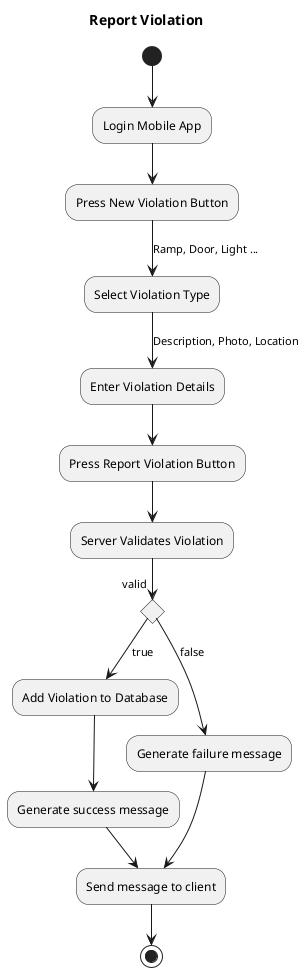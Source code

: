 @startuml

title Report Violation

(*) --> "Login Mobile App"
--> "Press New Violation Button"
--> [Ramp, Door, Light ...] "Select Violation Type"
--> [Description, Photo, Location] "Enter Violation Details"
--> "Press Report Violation Button"
--> "Server Validates Violation"
If "valid" then
--> [true] "Add Violation to Database"
--> "Generate success message"
--> "Send message to client"
else
--> [false] "Generate failure message"
--> "Send message to client"
Endif
--> (*)

@enduml